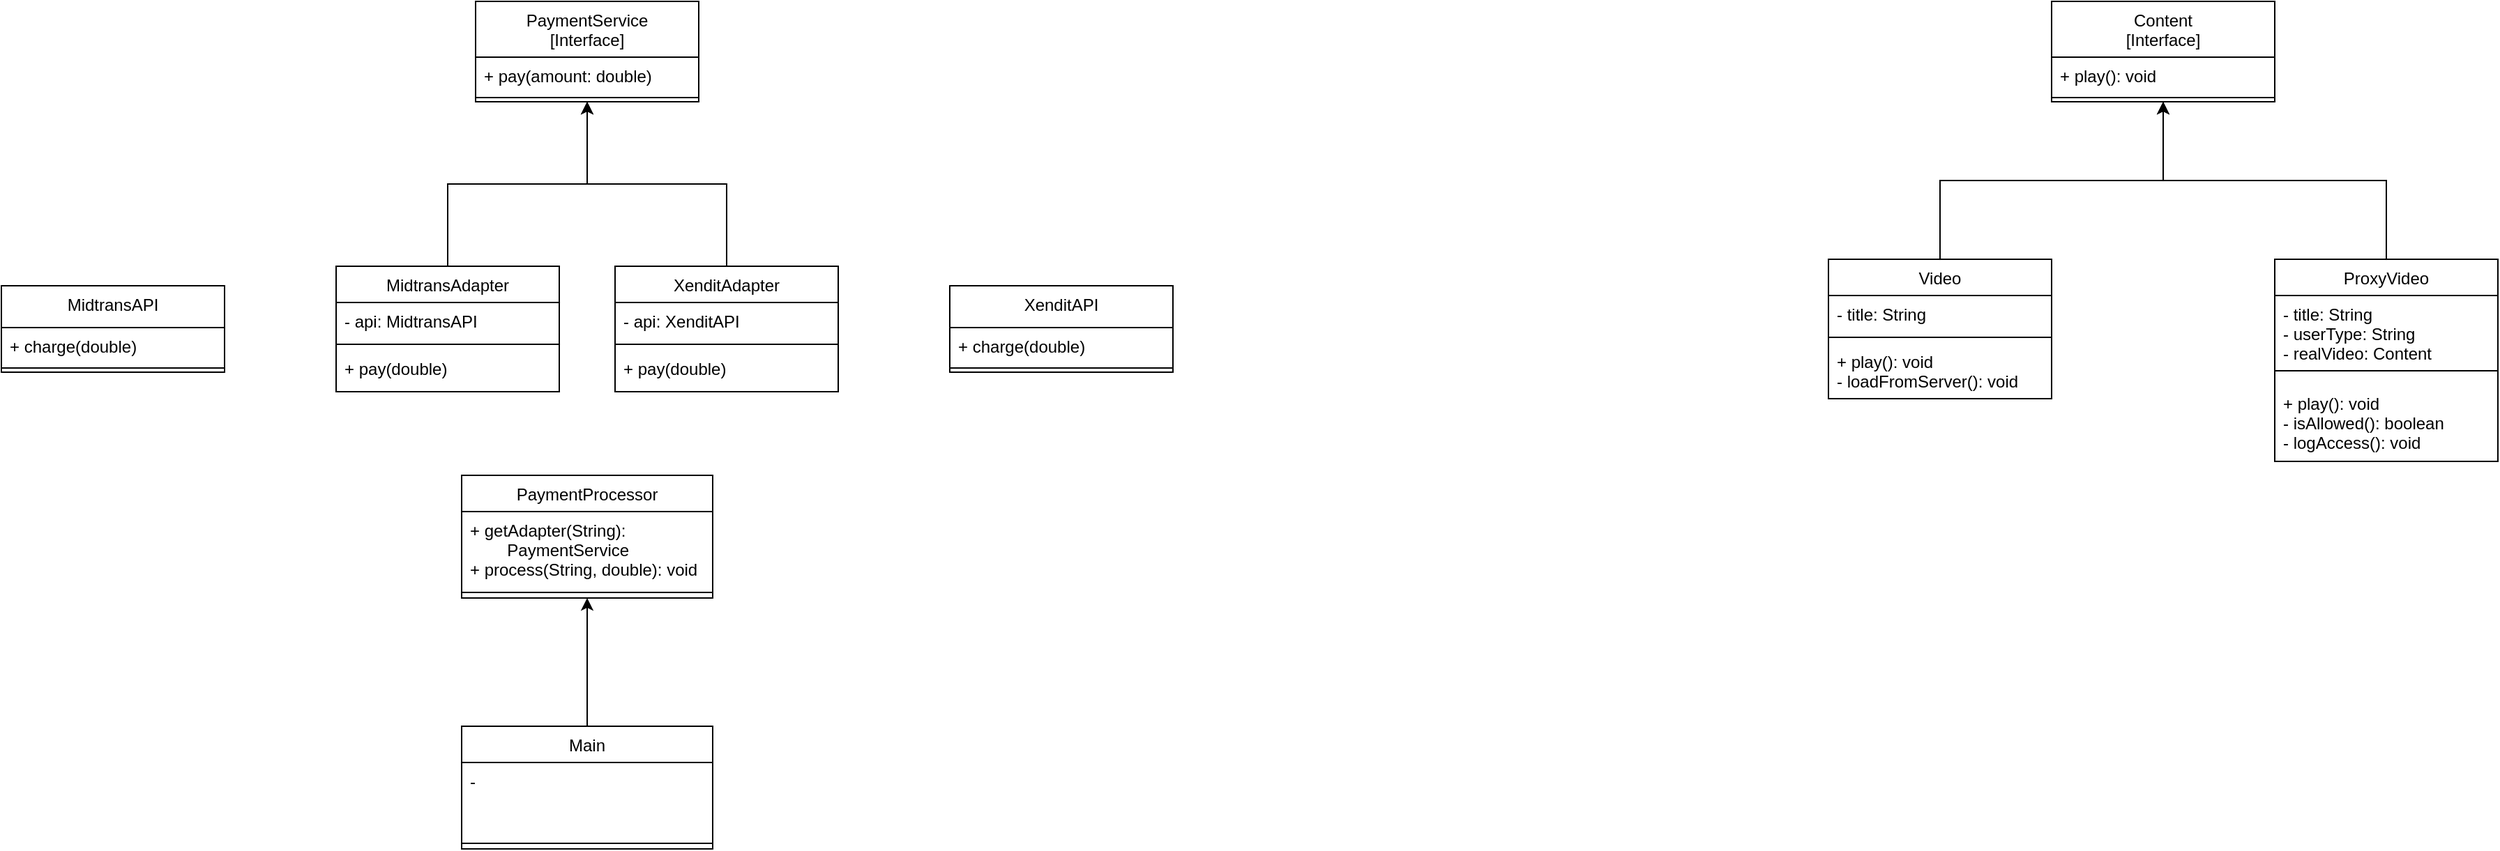 <mxfile version="27.0.6">
  <diagram id="C5RBs43oDa-KdzZeNtuy" name="Page-1">
    <mxGraphModel dx="3440" dy="1863" grid="1" gridSize="10" guides="1" tooltips="1" connect="1" arrows="1" fold="1" page="1" pageScale="1" pageWidth="4000" pageHeight="5000" math="0" shadow="0">
      <root>
        <mxCell id="WIyWlLk6GJQsqaUBKTNV-0" />
        <mxCell id="WIyWlLk6GJQsqaUBKTNV-1" parent="WIyWlLk6GJQsqaUBKTNV-0" />
        <mxCell id="zkfFHV4jXpPFQw0GAbJ--17" value="PaymentService&#xa;[Interface]" style="swimlane;fontStyle=0;align=center;verticalAlign=top;childLayout=stackLayout;horizontal=1;startSize=40;horizontalStack=0;resizeParent=1;resizeLast=0;collapsible=1;marginBottom=0;rounded=0;shadow=0;strokeWidth=1;" parent="WIyWlLk6GJQsqaUBKTNV-1" vertex="1">
          <mxGeometry x="620" y="60" width="160" height="72" as="geometry">
            <mxRectangle x="550" y="140" width="160" height="26" as="alternateBounds" />
          </mxGeometry>
        </mxCell>
        <mxCell id="zkfFHV4jXpPFQw0GAbJ--18" value="+ pay(amount: double)" style="text;align=left;verticalAlign=top;spacingLeft=4;spacingRight=4;overflow=hidden;rotatable=0;points=[[0,0.5],[1,0.5]];portConstraint=eastwest;" parent="zkfFHV4jXpPFQw0GAbJ--17" vertex="1">
          <mxGeometry y="40" width="160" height="26" as="geometry" />
        </mxCell>
        <mxCell id="zkfFHV4jXpPFQw0GAbJ--23" value="" style="line;html=1;strokeWidth=1;align=left;verticalAlign=middle;spacingTop=-1;spacingLeft=3;spacingRight=3;rotatable=0;labelPosition=right;points=[];portConstraint=eastwest;" parent="zkfFHV4jXpPFQw0GAbJ--17" vertex="1">
          <mxGeometry y="66" width="160" height="6" as="geometry" />
        </mxCell>
        <mxCell id="XShhESuJG2U27jjuzgDM-27" style="edgeStyle=orthogonalEdgeStyle;rounded=0;orthogonalLoop=1;jettySize=auto;html=1;entryX=0.5;entryY=1;entryDx=0;entryDy=0;" edge="1" parent="WIyWlLk6GJQsqaUBKTNV-1" source="XShhESuJG2U27jjuzgDM-0" target="zkfFHV4jXpPFQw0GAbJ--17">
          <mxGeometry relative="1" as="geometry" />
        </mxCell>
        <mxCell id="XShhESuJG2U27jjuzgDM-0" value="MidtransAdapter" style="swimlane;fontStyle=0;align=center;verticalAlign=top;childLayout=stackLayout;horizontal=1;startSize=26;horizontalStack=0;resizeParent=1;resizeLast=0;collapsible=1;marginBottom=0;rounded=0;shadow=0;strokeWidth=1;" vertex="1" parent="WIyWlLk6GJQsqaUBKTNV-1">
          <mxGeometry x="520" y="250" width="160" height="90" as="geometry">
            <mxRectangle x="230" y="140" width="160" height="26" as="alternateBounds" />
          </mxGeometry>
        </mxCell>
        <mxCell id="XShhESuJG2U27jjuzgDM-1" value="- api: MidtransAPI" style="text;align=left;verticalAlign=top;spacingLeft=4;spacingRight=4;overflow=hidden;rotatable=0;points=[[0,0.5],[1,0.5]];portConstraint=eastwest;" vertex="1" parent="XShhESuJG2U27jjuzgDM-0">
          <mxGeometry y="26" width="160" height="26" as="geometry" />
        </mxCell>
        <mxCell id="XShhESuJG2U27jjuzgDM-4" value="" style="line;html=1;strokeWidth=1;align=left;verticalAlign=middle;spacingTop=-1;spacingLeft=3;spacingRight=3;rotatable=0;labelPosition=right;points=[];portConstraint=eastwest;" vertex="1" parent="XShhESuJG2U27jjuzgDM-0">
          <mxGeometry y="52" width="160" height="8" as="geometry" />
        </mxCell>
        <mxCell id="XShhESuJG2U27jjuzgDM-5" value="+ pay(double)" style="text;align=left;verticalAlign=top;spacingLeft=4;spacingRight=4;overflow=hidden;rotatable=0;points=[[0,0.5],[1,0.5]];portConstraint=eastwest;" vertex="1" parent="XShhESuJG2U27jjuzgDM-0">
          <mxGeometry y="60" width="160" height="26" as="geometry" />
        </mxCell>
        <mxCell id="XShhESuJG2U27jjuzgDM-28" style="edgeStyle=orthogonalEdgeStyle;rounded=0;orthogonalLoop=1;jettySize=auto;html=1;entryX=0.5;entryY=1;entryDx=0;entryDy=0;" edge="1" parent="WIyWlLk6GJQsqaUBKTNV-1" source="XShhESuJG2U27jjuzgDM-6" target="zkfFHV4jXpPFQw0GAbJ--17">
          <mxGeometry relative="1" as="geometry" />
        </mxCell>
        <mxCell id="XShhESuJG2U27jjuzgDM-6" value="XenditAdapter" style="swimlane;fontStyle=0;align=center;verticalAlign=top;childLayout=stackLayout;horizontal=1;startSize=26;horizontalStack=0;resizeParent=1;resizeLast=0;collapsible=1;marginBottom=0;rounded=0;shadow=0;strokeWidth=1;" vertex="1" parent="WIyWlLk6GJQsqaUBKTNV-1">
          <mxGeometry x="720" y="250" width="160" height="90" as="geometry">
            <mxRectangle x="230" y="140" width="160" height="26" as="alternateBounds" />
          </mxGeometry>
        </mxCell>
        <mxCell id="XShhESuJG2U27jjuzgDM-7" value="- api: XenditAPI" style="text;align=left;verticalAlign=top;spacingLeft=4;spacingRight=4;overflow=hidden;rotatable=0;points=[[0,0.5],[1,0.5]];portConstraint=eastwest;" vertex="1" parent="XShhESuJG2U27jjuzgDM-6">
          <mxGeometry y="26" width="160" height="26" as="geometry" />
        </mxCell>
        <mxCell id="XShhESuJG2U27jjuzgDM-8" value="" style="line;html=1;strokeWidth=1;align=left;verticalAlign=middle;spacingTop=-1;spacingLeft=3;spacingRight=3;rotatable=0;labelPosition=right;points=[];portConstraint=eastwest;" vertex="1" parent="XShhESuJG2U27jjuzgDM-6">
          <mxGeometry y="52" width="160" height="8" as="geometry" />
        </mxCell>
        <mxCell id="XShhESuJG2U27jjuzgDM-9" value="+ pay(double)" style="text;align=left;verticalAlign=top;spacingLeft=4;spacingRight=4;overflow=hidden;rotatable=0;points=[[0,0.5],[1,0.5]];portConstraint=eastwest;" vertex="1" parent="XShhESuJG2U27jjuzgDM-6">
          <mxGeometry y="60" width="160" height="26" as="geometry" />
        </mxCell>
        <mxCell id="XShhESuJG2U27jjuzgDM-10" value="PaymentProcessor" style="swimlane;fontStyle=0;align=center;verticalAlign=top;childLayout=stackLayout;horizontal=1;startSize=26;horizontalStack=0;resizeParent=1;resizeLast=0;collapsible=1;marginBottom=0;rounded=0;shadow=0;strokeWidth=1;" vertex="1" parent="WIyWlLk6GJQsqaUBKTNV-1">
          <mxGeometry x="610" y="400" width="180" height="88" as="geometry">
            <mxRectangle x="340" y="380" width="170" height="26" as="alternateBounds" />
          </mxGeometry>
        </mxCell>
        <mxCell id="XShhESuJG2U27jjuzgDM-11" value="+ getAdapter(String):&#xa;        PaymentService&#xa;+ process(String, double): void" style="text;align=left;verticalAlign=top;spacingLeft=4;spacingRight=4;overflow=hidden;rotatable=0;points=[[0,0.5],[1,0.5]];portConstraint=eastwest;" vertex="1" parent="XShhESuJG2U27jjuzgDM-10">
          <mxGeometry y="26" width="180" height="54" as="geometry" />
        </mxCell>
        <mxCell id="XShhESuJG2U27jjuzgDM-12" value="" style="line;html=1;strokeWidth=1;align=left;verticalAlign=middle;spacingTop=-1;spacingLeft=3;spacingRight=3;rotatable=0;labelPosition=right;points=[];portConstraint=eastwest;" vertex="1" parent="XShhESuJG2U27jjuzgDM-10">
          <mxGeometry y="80" width="180" height="8" as="geometry" />
        </mxCell>
        <mxCell id="XShhESuJG2U27jjuzgDM-26" style="edgeStyle=orthogonalEdgeStyle;rounded=0;orthogonalLoop=1;jettySize=auto;html=1;exitX=0.5;exitY=0;exitDx=0;exitDy=0;entryX=0.5;entryY=1;entryDx=0;entryDy=0;" edge="1" parent="WIyWlLk6GJQsqaUBKTNV-1" source="XShhESuJG2U27jjuzgDM-14" target="XShhESuJG2U27jjuzgDM-10">
          <mxGeometry relative="1" as="geometry" />
        </mxCell>
        <mxCell id="XShhESuJG2U27jjuzgDM-14" value="Main" style="swimlane;fontStyle=0;align=center;verticalAlign=top;childLayout=stackLayout;horizontal=1;startSize=26;horizontalStack=0;resizeParent=1;resizeLast=0;collapsible=1;marginBottom=0;rounded=0;shadow=0;strokeWidth=1;" vertex="1" parent="WIyWlLk6GJQsqaUBKTNV-1">
          <mxGeometry x="610" y="580" width="180" height="88" as="geometry">
            <mxRectangle x="340" y="380" width="170" height="26" as="alternateBounds" />
          </mxGeometry>
        </mxCell>
        <mxCell id="XShhESuJG2U27jjuzgDM-15" value="-" style="text;align=left;verticalAlign=top;spacingLeft=4;spacingRight=4;overflow=hidden;rotatable=0;points=[[0,0.5],[1,0.5]];portConstraint=eastwest;" vertex="1" parent="XShhESuJG2U27jjuzgDM-14">
          <mxGeometry y="26" width="180" height="54" as="geometry" />
        </mxCell>
        <mxCell id="XShhESuJG2U27jjuzgDM-16" value="" style="line;html=1;strokeWidth=1;align=left;verticalAlign=middle;spacingTop=-1;spacingLeft=3;spacingRight=3;rotatable=0;labelPosition=right;points=[];portConstraint=eastwest;" vertex="1" parent="XShhESuJG2U27jjuzgDM-14">
          <mxGeometry y="80" width="180" height="8" as="geometry" />
        </mxCell>
        <mxCell id="XShhESuJG2U27jjuzgDM-17" value="MidtransAPI" style="swimlane;fontStyle=0;align=center;verticalAlign=top;childLayout=stackLayout;horizontal=1;startSize=30;horizontalStack=0;resizeParent=1;resizeLast=0;collapsible=1;marginBottom=0;rounded=0;shadow=0;strokeWidth=1;" vertex="1" parent="WIyWlLk6GJQsqaUBKTNV-1">
          <mxGeometry x="280" y="264" width="160" height="62" as="geometry">
            <mxRectangle x="550" y="140" width="160" height="26" as="alternateBounds" />
          </mxGeometry>
        </mxCell>
        <mxCell id="XShhESuJG2U27jjuzgDM-18" value="+ charge(double)" style="text;align=left;verticalAlign=top;spacingLeft=4;spacingRight=4;overflow=hidden;rotatable=0;points=[[0,0.5],[1,0.5]];portConstraint=eastwest;" vertex="1" parent="XShhESuJG2U27jjuzgDM-17">
          <mxGeometry y="30" width="160" height="26" as="geometry" />
        </mxCell>
        <mxCell id="XShhESuJG2U27jjuzgDM-19" value="" style="line;html=1;strokeWidth=1;align=left;verticalAlign=middle;spacingTop=-1;spacingLeft=3;spacingRight=3;rotatable=0;labelPosition=right;points=[];portConstraint=eastwest;" vertex="1" parent="XShhESuJG2U27jjuzgDM-17">
          <mxGeometry y="56" width="160" height="6" as="geometry" />
        </mxCell>
        <mxCell id="XShhESuJG2U27jjuzgDM-20" value="XenditAPI" style="swimlane;fontStyle=0;align=center;verticalAlign=top;childLayout=stackLayout;horizontal=1;startSize=30;horizontalStack=0;resizeParent=1;resizeLast=0;collapsible=1;marginBottom=0;rounded=0;shadow=0;strokeWidth=1;" vertex="1" parent="WIyWlLk6GJQsqaUBKTNV-1">
          <mxGeometry x="960" y="264" width="160" height="62" as="geometry">
            <mxRectangle x="550" y="140" width="160" height="26" as="alternateBounds" />
          </mxGeometry>
        </mxCell>
        <mxCell id="XShhESuJG2U27jjuzgDM-21" value="+ charge(double)" style="text;align=left;verticalAlign=top;spacingLeft=4;spacingRight=4;overflow=hidden;rotatable=0;points=[[0,0.5],[1,0.5]];portConstraint=eastwest;" vertex="1" parent="XShhESuJG2U27jjuzgDM-20">
          <mxGeometry y="30" width="160" height="26" as="geometry" />
        </mxCell>
        <mxCell id="XShhESuJG2U27jjuzgDM-22" value="" style="line;html=1;strokeWidth=1;align=left;verticalAlign=middle;spacingTop=-1;spacingLeft=3;spacingRight=3;rotatable=0;labelPosition=right;points=[];portConstraint=eastwest;" vertex="1" parent="XShhESuJG2U27jjuzgDM-20">
          <mxGeometry y="56" width="160" height="6" as="geometry" />
        </mxCell>
        <mxCell id="XShhESuJG2U27jjuzgDM-29" value="Content&#xa;[Interface]" style="swimlane;fontStyle=0;align=center;verticalAlign=top;childLayout=stackLayout;horizontal=1;startSize=40;horizontalStack=0;resizeParent=1;resizeLast=0;collapsible=1;marginBottom=0;rounded=0;shadow=0;strokeWidth=1;" vertex="1" parent="WIyWlLk6GJQsqaUBKTNV-1">
          <mxGeometry x="1750" y="60" width="160" height="72" as="geometry">
            <mxRectangle x="550" y="140" width="160" height="26" as="alternateBounds" />
          </mxGeometry>
        </mxCell>
        <mxCell id="XShhESuJG2U27jjuzgDM-30" value="+ play(): void" style="text;align=left;verticalAlign=top;spacingLeft=4;spacingRight=4;overflow=hidden;rotatable=0;points=[[0,0.5],[1,0.5]];portConstraint=eastwest;" vertex="1" parent="XShhESuJG2U27jjuzgDM-29">
          <mxGeometry y="40" width="160" height="26" as="geometry" />
        </mxCell>
        <mxCell id="XShhESuJG2U27jjuzgDM-31" value="" style="line;html=1;strokeWidth=1;align=left;verticalAlign=middle;spacingTop=-1;spacingLeft=3;spacingRight=3;rotatable=0;labelPosition=right;points=[];portConstraint=eastwest;" vertex="1" parent="XShhESuJG2U27jjuzgDM-29">
          <mxGeometry y="66" width="160" height="6" as="geometry" />
        </mxCell>
        <mxCell id="XShhESuJG2U27jjuzgDM-40" style="edgeStyle=orthogonalEdgeStyle;rounded=0;orthogonalLoop=1;jettySize=auto;html=1;entryX=0.5;entryY=1;entryDx=0;entryDy=0;" edge="1" parent="WIyWlLk6GJQsqaUBKTNV-1" source="XShhESuJG2U27jjuzgDM-32" target="XShhESuJG2U27jjuzgDM-29">
          <mxGeometry relative="1" as="geometry" />
        </mxCell>
        <mxCell id="XShhESuJG2U27jjuzgDM-32" value="Video" style="swimlane;fontStyle=0;align=center;verticalAlign=top;childLayout=stackLayout;horizontal=1;startSize=26;horizontalStack=0;resizeParent=1;resizeLast=0;collapsible=1;marginBottom=0;rounded=0;shadow=0;strokeWidth=1;" vertex="1" parent="WIyWlLk6GJQsqaUBKTNV-1">
          <mxGeometry x="1590" y="245" width="160" height="100" as="geometry">
            <mxRectangle x="230" y="140" width="160" height="26" as="alternateBounds" />
          </mxGeometry>
        </mxCell>
        <mxCell id="XShhESuJG2U27jjuzgDM-33" value="- title: String" style="text;align=left;verticalAlign=top;spacingLeft=4;spacingRight=4;overflow=hidden;rotatable=0;points=[[0,0.5],[1,0.5]];portConstraint=eastwest;" vertex="1" parent="XShhESuJG2U27jjuzgDM-32">
          <mxGeometry y="26" width="160" height="26" as="geometry" />
        </mxCell>
        <mxCell id="XShhESuJG2U27jjuzgDM-34" value="" style="line;html=1;strokeWidth=1;align=left;verticalAlign=middle;spacingTop=-1;spacingLeft=3;spacingRight=3;rotatable=0;labelPosition=right;points=[];portConstraint=eastwest;" vertex="1" parent="XShhESuJG2U27jjuzgDM-32">
          <mxGeometry y="52" width="160" height="8" as="geometry" />
        </mxCell>
        <mxCell id="XShhESuJG2U27jjuzgDM-35" value="+ play(): void&#xa;- loadFromServer(): void" style="text;align=left;verticalAlign=top;spacingLeft=4;spacingRight=4;overflow=hidden;rotatable=0;points=[[0,0.5],[1,0.5]];portConstraint=eastwest;" vertex="1" parent="XShhESuJG2U27jjuzgDM-32">
          <mxGeometry y="60" width="160" height="40" as="geometry" />
        </mxCell>
        <mxCell id="XShhESuJG2U27jjuzgDM-41" style="edgeStyle=orthogonalEdgeStyle;rounded=0;orthogonalLoop=1;jettySize=auto;html=1;entryX=0.5;entryY=1;entryDx=0;entryDy=0;" edge="1" parent="WIyWlLk6GJQsqaUBKTNV-1" source="XShhESuJG2U27jjuzgDM-36" target="XShhESuJG2U27jjuzgDM-29">
          <mxGeometry relative="1" as="geometry" />
        </mxCell>
        <mxCell id="XShhESuJG2U27jjuzgDM-36" value="ProxyVideo" style="swimlane;fontStyle=0;align=center;verticalAlign=top;childLayout=stackLayout;horizontal=1;startSize=26;horizontalStack=0;resizeParent=1;resizeLast=0;collapsible=1;marginBottom=0;rounded=0;shadow=0;strokeWidth=1;" vertex="1" parent="WIyWlLk6GJQsqaUBKTNV-1">
          <mxGeometry x="1910" y="245" width="160" height="145" as="geometry">
            <mxRectangle x="230" y="140" width="160" height="26" as="alternateBounds" />
          </mxGeometry>
        </mxCell>
        <mxCell id="XShhESuJG2U27jjuzgDM-37" value="- title: String&#xa;- userType: String&#xa;- realVideo: Content" style="text;align=left;verticalAlign=top;spacingLeft=4;spacingRight=4;overflow=hidden;rotatable=0;points=[[0,0.5],[1,0.5]];portConstraint=eastwest;" vertex="1" parent="XShhESuJG2U27jjuzgDM-36">
          <mxGeometry y="26" width="160" height="44" as="geometry" />
        </mxCell>
        <mxCell id="XShhESuJG2U27jjuzgDM-38" value="" style="line;html=1;strokeWidth=1;align=left;verticalAlign=middle;spacingTop=-1;spacingLeft=3;spacingRight=3;rotatable=0;labelPosition=right;points=[];portConstraint=eastwest;" vertex="1" parent="XShhESuJG2U27jjuzgDM-36">
          <mxGeometry y="70" width="160" height="20" as="geometry" />
        </mxCell>
        <mxCell id="XShhESuJG2U27jjuzgDM-39" value="+ play(): void&#xa;- isAllowed(): boolean&#xa;- logAccess(): void" style="text;align=left;verticalAlign=top;spacingLeft=4;spacingRight=4;overflow=hidden;rotatable=0;points=[[0,0.5],[1,0.5]];portConstraint=eastwest;" vertex="1" parent="XShhESuJG2U27jjuzgDM-36">
          <mxGeometry y="90" width="160" height="52" as="geometry" />
        </mxCell>
      </root>
    </mxGraphModel>
  </diagram>
</mxfile>
